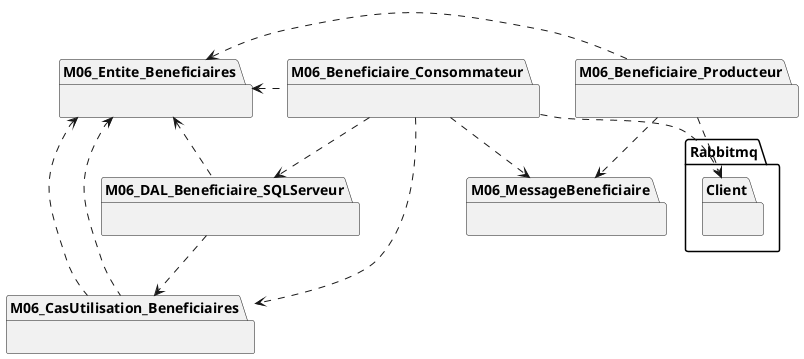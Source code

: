@startuml Beneficiaires_packages

package M06_CasUtilisation_Beneficiaires {

}

package M06_DAL_Beneficiaire_SQLServeur {
   
}

M06_DAL_Beneficiaire_SQLServeur ..> M06_CasUtilisation_Beneficiaires

package M06_MessageBeneficiaire {
   
}

package M06_Beneficiaire_Producteur {

}
M06_Beneficiaire_Producteur ..> M06_MessageBeneficiaire

package M06_Beneficiaire_Consommateur {


}
M06_Beneficiaire_Consommateur ..> M06_MessageBeneficiaire
M06_Beneficiaire_Consommateur ..> M06_CasUtilisation_Beneficiaires
M06_Beneficiaire_Consommateur ..> M06_DAL_Beneficiaire_SQLServeur

package M06_Entite_Beneficiaires{}

M06_Beneficiaire_Consommateur .left.> M06_Entite_Beneficiaires
M06_CasUtilisation_Beneficiaires .left.> M06_Entite_Beneficiaires
M06_Beneficiaire_Producteur .left.> M06_Entite_Beneficiaires
M06_CasUtilisation_Beneficiaires .left.> M06_Entite_Beneficiaires
M06_DAL_Beneficiaire_SQLServeur .left.> M06_Entite_Beneficiaires

package Rabbitmq.Client {

}


M06_Beneficiaire_Producteur ..> Rabbitmq.Client
M06_Beneficiaire_Consommateur ..> Rabbitmq.Client

@enduml
